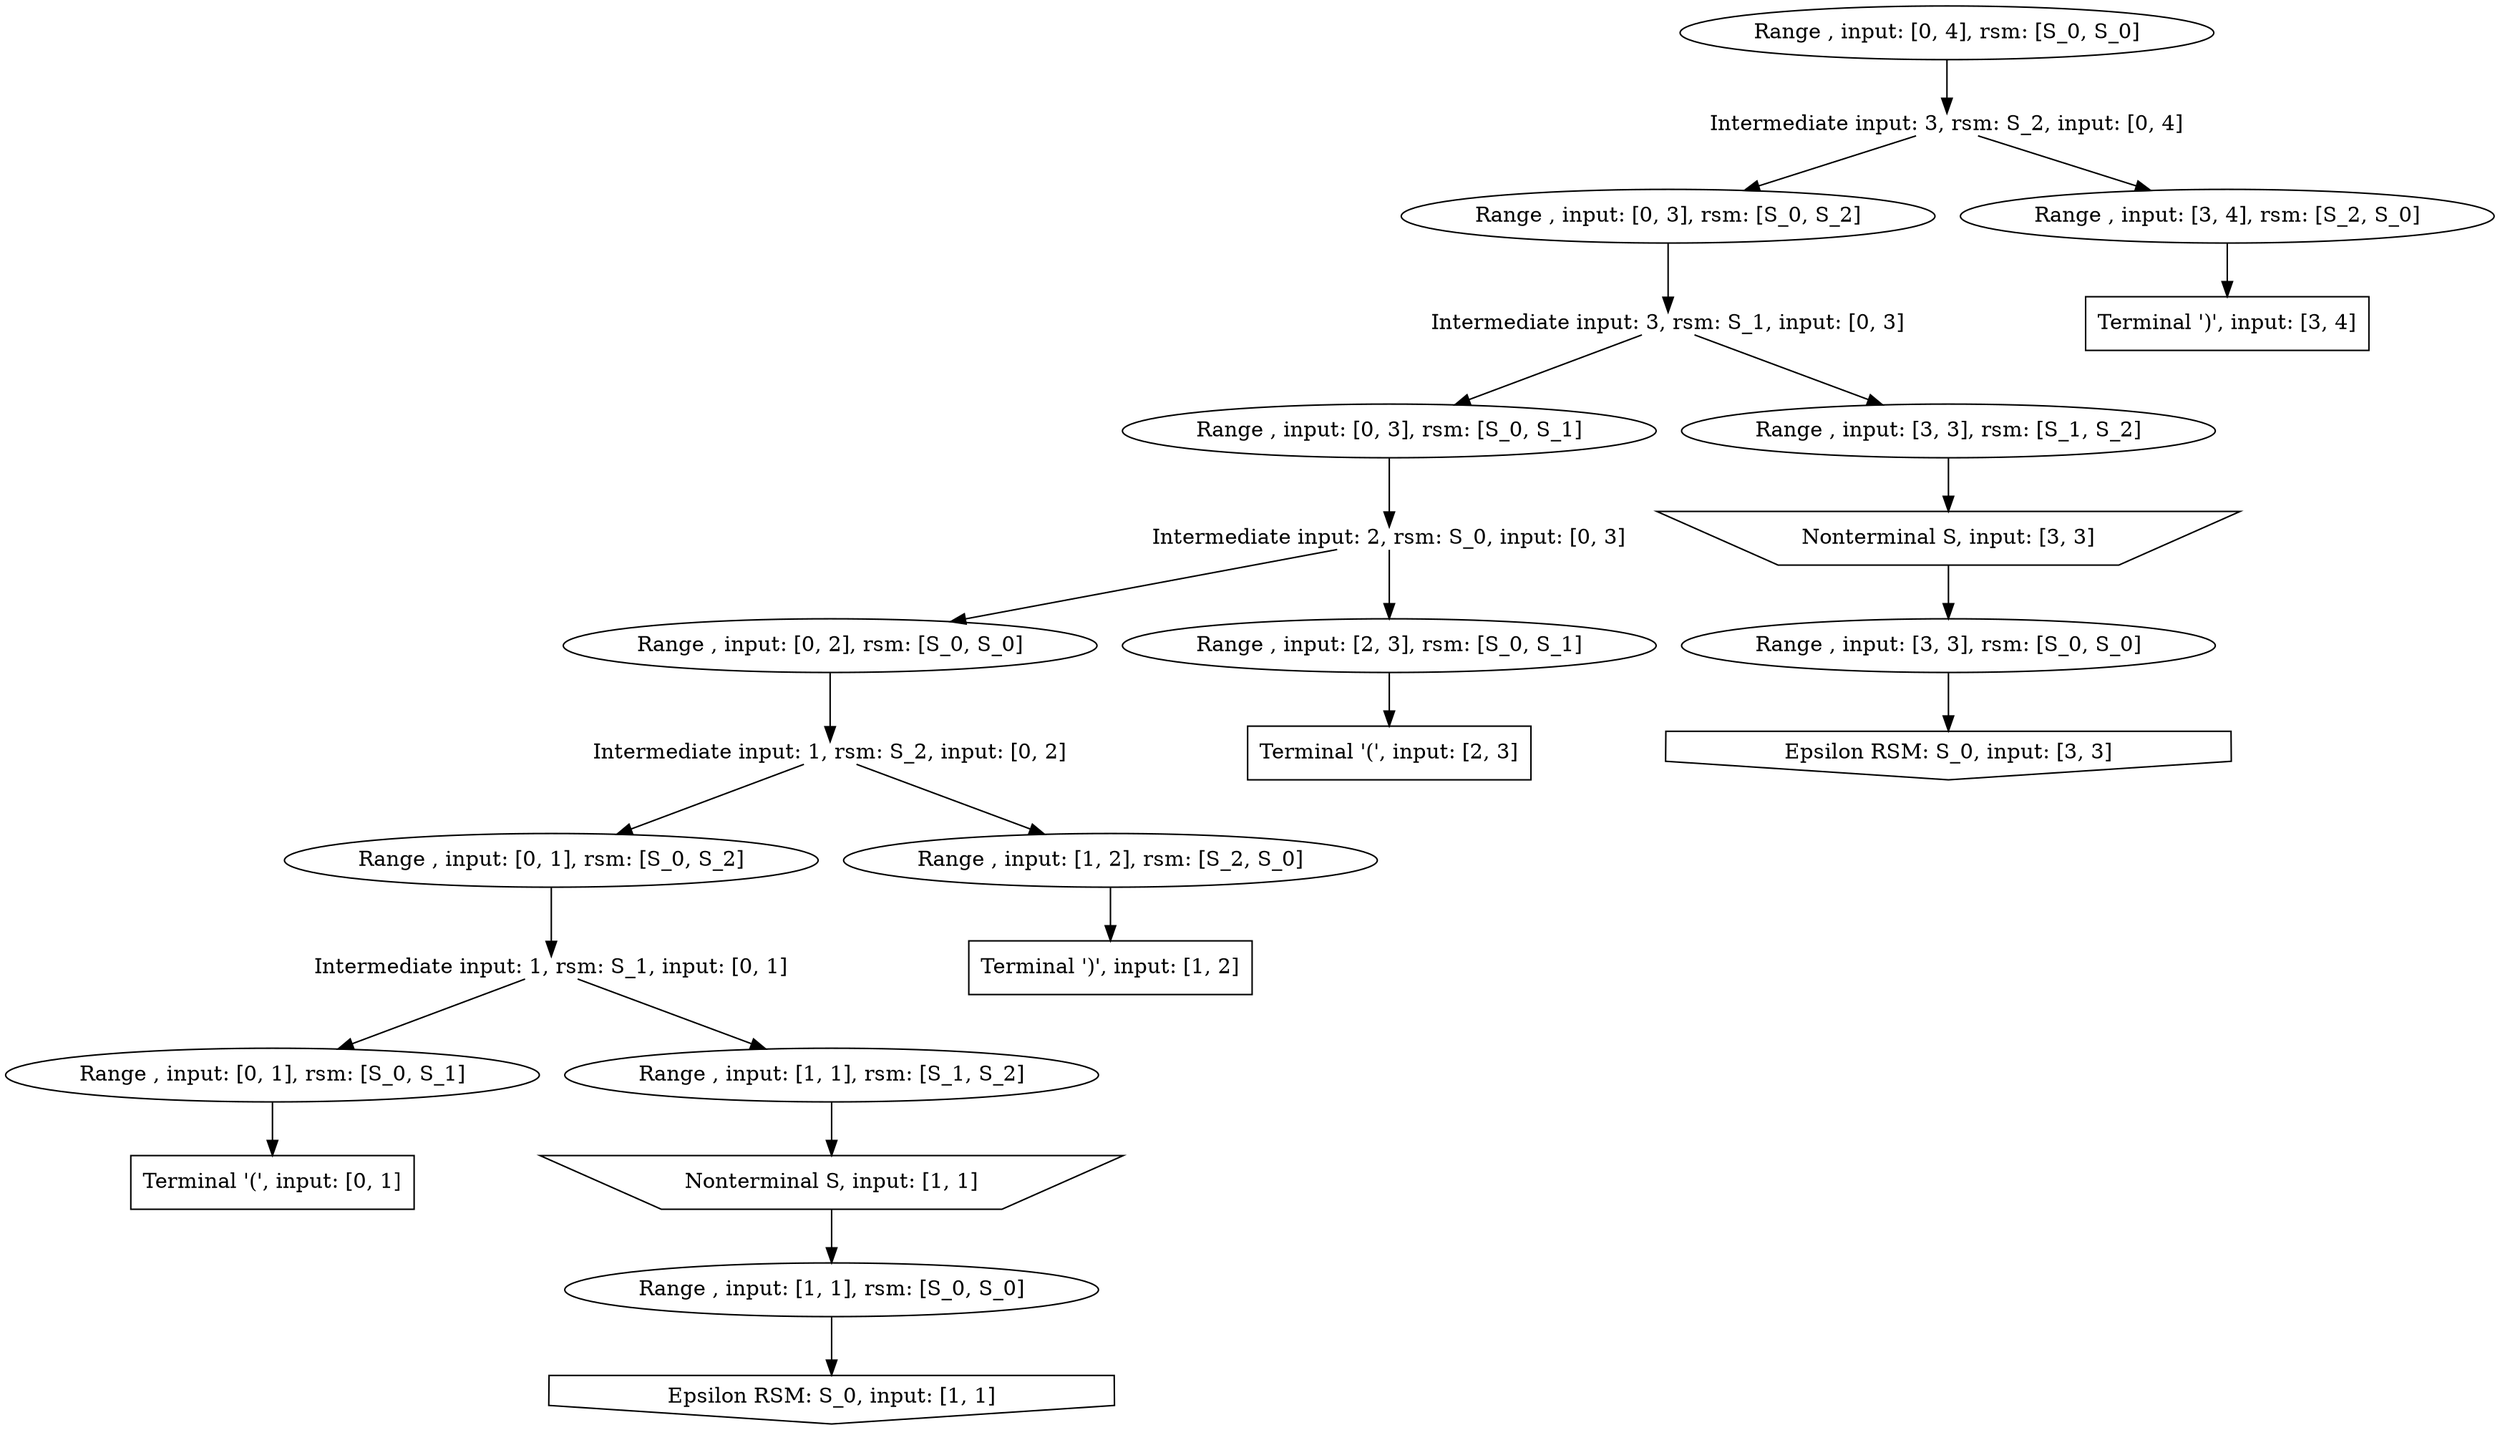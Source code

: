 digraph g {
labelloc="t"
label=""
0 [label = "Epsilon RSM: S_0, input: [1, 1]", shape = invhouse]
1 [label = "Epsilon RSM: S_0, input: [3, 3]", shape = invhouse]
2 [label = "Intermediate input: 1, rsm: S_1, input: [0, 1]", shape = plain]
3 [label = "Intermediate input: 1, rsm: S_2, input: [0, 2]", shape = plain]
4 [label = "Intermediate input: 2, rsm: S_0, input: [0, 3]", shape = plain]
5 [label = "Intermediate input: 3, rsm: S_1, input: [0, 3]", shape = plain]
6 [label = "Intermediate input: 3, rsm: S_2, input: [0, 4]", shape = plain]
7 [label = "Nonterminal S, input: [1, 1]", shape = invtrapezium]
8 [label = "Nonterminal S, input: [3, 3]", shape = invtrapezium]
9 [label = "Range , input: [0, 1], rsm: [S_0, S_1]", shape = ellipse]
10 [label = "Range , input: [0, 1], rsm: [S_0, S_2]", shape = ellipse]
11 [label = "Range , input: [0, 2], rsm: [S_0, S_0]", shape = ellipse]
12 [label = "Range , input: [0, 3], rsm: [S_0, S_1]", shape = ellipse]
13 [label = "Range , input: [0, 3], rsm: [S_0, S_2]", shape = ellipse]
14 [label = "Range , input: [0, 4], rsm: [S_0, S_0]", shape = ellipse]
15 [label = "Range , input: [1, 1], rsm: [S_0, S_0]", shape = ellipse]
16 [label = "Range , input: [1, 1], rsm: [S_1, S_2]", shape = ellipse]
17 [label = "Range , input: [1, 2], rsm: [S_2, S_0]", shape = ellipse]
18 [label = "Range , input: [2, 3], rsm: [S_0, S_1]", shape = ellipse]
19 [label = "Range , input: [3, 3], rsm: [S_0, S_0]", shape = ellipse]
20 [label = "Range , input: [3, 3], rsm: [S_1, S_2]", shape = ellipse]
21 [label = "Range , input: [3, 4], rsm: [S_2, S_0]", shape = ellipse]
22 [label = "Terminal '(', input: [0, 1]", shape = rectangle]
23 [label = "Terminal '(', input: [2, 3]", shape = rectangle]
24 [label = "Terminal ')', input: [1, 2]", shape = rectangle]
25 [label = "Terminal ')', input: [3, 4]", shape = rectangle]
2->9
2->16
3->10
3->17
4->11
4->18
5->12
5->20
6->13
6->21
7->15
8->19
9->22
10->2
11->3
12->4
13->5
14->6
15->0
16->7
17->24
18->23
19->1
20->8
21->25
}
